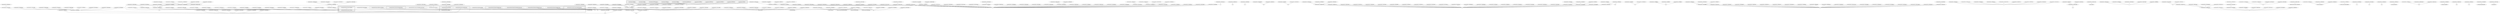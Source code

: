 graph g {
  fontname="sans-serif";

  overlap=false;

  subgraph "cluster_net" {
    subgraph "cluster_net.minecraft" {
      subgraph "cluster_net.minecraft.pathfinding" {
      }
      subgraph "cluster_net.minecraft.client" {
        subgraph "cluster_net.minecraft.client.render" {
          subgraph "cluster_net.minecraft.client.render.entity" {
            "bv"[label="net.minecraft.client.render.entity.RenderPainting"];
          }
        }
        subgraph "cluster_net.minecraft.client.resources" {
          "be"[label="net.minecraft.client.resources.ThreadResourceDownload"];
        }
        subgraph "cluster_net.minecraft.client.gui" {
          subgraph "cluster_net.minecraft.client.gui.menu" {
            "bg"[label="net.minecraft.client.gui.menu.GuiScreen"];
            "cw"[label="net.minecraft.client.gui.menu.MainMenu"];
          }
        }
        subgraph "cluster_net.minecraft.client.multiplayer" {
          "gr"[label="net.minecraft.client.multiplayer.WorldClient"];
        }
        "net.minecraft.client.Minecraft"[label="net.minecraft.client.Minecraft"];
        "net.minecraft.client.MinecraftApplet"[label="net.minecraft.client.MinecraftApplet"];
      }
      subgraph "cluster_net.minecraft.block" {
        subgraph "cluster_net.minecraft.block.blockentity" {
          "bc"[label="net.minecraft.block.blockentity.BlockEntityMobSpawner"];
          "fd"[label="net.minecraft.block.blockentity.BlockEntityChest"];
          "kc"[label="net.minecraft.block.blockentity.BlockEntityFurnace"];
          "nx"[label="net.minecraft.block.blockentity.BlockEntitySign"];
        }
      }
      subgraph "cluster_net.minecraft.entity" {
        subgraph "cluster_net.minecraft.entity.player" {
          "dl"[label="net.minecraft.entity.player.Player"];
        }
        subgraph "cluster_net.minecraft.entity.item" {
          "ny"[label="net.minecraft.entity.item.MinecartFurnace"];
        }
        "gd"[label="net.minecraft.entity.LivingBase"];
      }
      subgraph "cluster_net.minecraft.network" {
      }
      subgraph "cluster_net.minecraft.world" {
        subgraph "cluster_net.minecraft.world.chunk" {
          subgraph "cluster_net.minecraft.world.chunk.storage" {
            "lc"[label="net.minecraft.world.chunk.storage.AlphaChunkLoader"];
          }
        }
      }
      subgraph "cluster_net.minecraft.util" {
      }
      subgraph "cluster_net.minecraft.isom" {
        "net.minecraft.isom.IsomPreviewApplet"[label="net.minecraft.isom.IsomPreviewApplet"];
      }
    }
  }
  subgraph "cluster_com" {
    subgraph "cluster_com.mojang" {
      subgraph "cluster_com.mojang.nbt" {
        "f"[label="com.mojang.nbt.NBTFloat"];
        "dx"[label="com.mojang.nbt.NBTByteArray"];
        "fx"[label="com.mojang.nbt.NBTEnd"];
        "gm"[label="com.mojang.nbt.NBTLong"];
        "hl"[label="com.mojang.nbt.NBTCompound"];
        "in"[label="com.mojang.nbt.NBTInt"];
        "iw"[label="com.mojang.nbt.NBTByte"];
        "kg"[label="com.mojang.nbt.NBTList"];
        "kp"[label="com.mojang.nbt.NBTDouble"];
        "lq"[label="com.mojang.nbt.NBTShort"];
        "nb"[label="com.mojang.nbt.NBTString"];
      }
    }
  }
  "b"[label="net.minecraft.src.ClsBFvyhjji"];
  "c"[label="net.minecraft.src.ClsCHqzdaz"];
  "d"[label="net.minecraft.src.ClsDWbulun"];
  "e"[label="net.minecraft.src.ClsECnurjmo"];
  "g"[label="net.minecraft.src.ClsGDjwwbgb"];
  "h"[label="net.minecraft.src.ClsHEuaptpv"];
  "j"[label="net.minecraft.src.ClsJEvdcccm"];
  "k"[label="net.minecraft.src.ClsKGdttmpo"];
  "m"[label="net.minecraft.src.ClsMBugbekq"];
  "n"[label="net.minecraft.src.ClsNCinopcu"];
  "o"[label="net.minecraft.src.ClsOBrbnprf"];
  "p"[label="net.minecraft.src.ClsPGmrmkms"];
  "q"[label="net.minecraft.src.ClsQTjhxky"];
  "r"[label="net.minecraft.src.ClsRGnbquvh"];
  "s"[label="net.minecraft.src.ClsSEjcdtfs"];
  "t"[label="net.minecraft.src.ClsTEexmeiy"];
  "u"[label="net.minecraft.src.ClsUFzfhlqj"];
  "v"[label="net.minecraft.src.ClsVBfajgzt"];
  "x"[label="net.minecraft.src.ClsXBatxhd"];
  "z"[label="net.minecraft.src.ClsZEcregeb"];
  "aa"[label="net.minecraft.src.ClsAaChiuvxf"];
  "ab"[label="net.minecraft.src.ClsAbDbkaoxk"];
  "ac"[label="net.minecraft.src.ClsAcFzvvjer"];
  "ae"[label="net.minecraft.src.ClsAeFkepjqq"];
  "ag"[label="net.minecraft.src.ClsAgGduobwc"];
  "aj"[label="net.minecraft.src.ClsAjDnzvwdb"];
  "ak"[label="net.minecraft.src.ClsAkCprgapn"];
  "al"[label="net.minecraft.src.ClsAlQgurxe"];
  "am"[label="net.minecraft.src.ClsAmCtfbfam"];
  "an"[label="net.minecraft.src.ClsAnGqfrqme"];
  "ao"[label="net.minecraft.src.ClsAoGryzzab"];
  "aq"[label="net.minecraft.src.ClsAqRdohkw"];
  "ar"[label="net.minecraft.src.ClsArEwugglf"];
  "as"[label="net.minecraft.src.ClsAsGbgkujf"];
  "at"[label="net.minecraft.src.ClsAtBerighz"];
  "av"[label="net.minecraft.src.ClsAvDrgelqz"];
  "aw"[label="net.minecraft.src.ClsAwCjgwdqs"];
  "ax"[label="net.minecraft.src.ClsAxDvhpggx"];
  "az"[label="net.minecraft.src.ClsAzFxpeoxq"];
  "bf"[label="net.minecraft.src.ClsBfWumicf"];
  "bh"[label="net.minecraft.src.ClsBhBckkhb"];
  "bi"[label="net.minecraft.src.ClsBiGthavov"];
  "bl"[label="net.minecraft.src.ClsBlRmywbu"];
  "bn"[label="net.minecraft.src.ClsBnEzqpeqb"];
  "bo"[label="net.minecraft.src.ClsBoDgqjhfe"];
  "bq"[label="net.minecraft.src.ClsBqFjesrea"];
  "br"[label="net.minecraft.src.ClsBrFqfgpic"];
  "bt"[label="net.minecraft.src.ClsBtFhgfvhf"];
  "bw"[label="net.minecraft.src.ClsBwFluvvvh"];
  "by"[label="net.minecraft.src.ClsByFwfpuuo"];
  "bz"[label="net.minecraft.src.ClsBzPvuopp"];
  "ca"[label="net.minecraft.src.ClsCaGiuibwj"];
  "cc"[label="net.minecraft.src.ClsCcCahflhr"];
  "cd"[label="net.minecraft.src.ClsCdBoyxyd"];
  "cf"[label="net.minecraft.src.ClsCfDhvxukr"];
  "cg"[label="net.minecraft.src.ClsCgFvkymst"];
  "ch"[label="net.minecraft.src.ClsChCyxfeth"];
  "ci"[label="net.minecraft.src.ClsCiEwfktg"];
  "cj"[label="net.minecraft.src.ClsCjCharpsd"];
  "ck"[label="net.minecraft.src.ClsCkCcoucnl"];
  "cl"[label="net.minecraft.src.ClsClCwshxpy"];
  "cm"[label="net.minecraft.src.ClsCmDdewlvq"];
  "co"[label="net.minecraft.src.ClsCoCodtbfj"];
  "cp"[label="net.minecraft.src.ClsCpBavmqqq"];
  "cq"[label="net.minecraft.src.ClsCqGftyhph"];
  "cr"[label="net.minecraft.src.ClsCrPcbogx"];
  "cs"[label="net.minecraft.src.ClsCsGxjfqba"];
  "ct"[label="net.minecraft.src.ClsCtDgvspzb"];
  "cu"[label="net.minecraft.src.ClsCuCzzrwhy"];
  "cv"[label="net.minecraft.src.ClsCvCilyeuf"];
  "cz"[label="net.minecraft.src.ClsCzCevvwxz"];
  "da"[label="net.minecraft.src.ClsDaWsiwxf"];
  "db"[label="net.minecraft.src.ClsDbCcysdan"];
  "dc"[label="net.minecraft.src.ClsDcBetzitn"];
  "dd"[label="net.minecraft.src.ClsDdBmxbfmm"];
  "df"[label="net.minecraft.src.ClsDfFtihuk"];
  "dg"[label="net.minecraft.src.ClsDgCsyuwsa"];
  "di"[label="net.minecraft.src.ClsDiFmpejkh"];
  "dm"[label="net.minecraft.src.ClsDmBktkhtf"];
  "dn"[label="net.minecraft.src.ClsDnSoctpz"];
  "do"[label="net.minecraft.src.ClsDoGyhvfr"];
  "dp"[label="net.minecraft.src.ClsDpBekrdsg"];
  "dr"[label="net.minecraft.src.ClsDrFsuveww"];
  "ds"[label="net.minecraft.src.ClsDsBbiuine"];
  "dt"[label="net.minecraft.src.ClsDtBrqzbzt"];
  "du"[label="net.minecraft.src.ClsDuBcgpbyh"];
  "dw"[label="net.minecraft.src.ClsDwBzgsjcg"];
  "dy"[label="net.minecraft.src.ClsDyYdpxio"];
  "dz"[label="net.minecraft.src.ClsDzEfgkysj"];
  "eb"[label="net.minecraft.src.ClsEbCfuexiy"];
  "ed"[label="net.minecraft.src.ClsEdEyxekqx"];
  "ee"[label="net.minecraft.src.ClsEeDxplvwc"];
  "ef"[label="net.minecraft.src.ClsEfKklqch"];
  "eg"[label="net.minecraft.src.ClsEgFbvxmvz"];
  "eh"[label="net.minecraft.src.ClsEhWiowaf"];
  "ei"[label="net.minecraft.src.ClsEiCdcpjxs"];
  "ej"[label="net.minecraft.src.ClsEjFsvooiz"];
  "el"[label="net.minecraft.src.ClsElGkgdihr"];
  "em"[label="net.minecraft.src.ClsEmCebqafr"];
  "eo"[label="net.minecraft.src.ClsEoGwwvpbr"];
  "ep"[label="net.minecraft.src.ClsEpWcritd"];
  "er"[label="net.minecraft.src.ClsErCevvwxz"];
  "es"[label="net.minecraft.src.ClsEsFipevwj"];
  "et"[label="net.minecraft.src.ClsEtEuxroro"];
  "ey"[label="net.minecraft.src.ClsEyBdtfizy"];
  "fa"[label="net.minecraft.src.ClsFaKpweau"];
  "fb"[label="net.minecraft.src.ClsFbPxlugn"];
  "fc"[label="net.minecraft.src.ClsFcGxoivow"];
  "fe"[label="net.minecraft.src.ClsFeVhmdwd"];
  "ff"[label="net.minecraft.src.ClsFfSoctpz"];
  "fg"[label="net.minecraft.src.ClsFgFvatxbs"];
  "fj"[label="net.minecraft.src.ClsFjCgybgcf"];
  "fk"[label="net.minecraft.src.ClsFkFkupcvz"];
  "fl"[label="net.minecraft.src.ClsFlFyeiviu"];
  "fo"[label="net.minecraft.src.ClsFoFibaec"];
  "fr"[label="net.minecraft.src.ClsFrDtizvfa"];
  "fs"[label="net.minecraft.src.ClsFsCipjsbm"];
  "ft"[label="net.minecraft.src.ClsFtRcswft"];
  "fu"[label="net.minecraft.src.ClsFuFluvvvh"];
  "fv"[label="net.minecraft.src.ClsFvCsvpzcg"];
  "gb"[label="net.minecraft.src.ClsGbIuqfql"];
  "gc"[label="net.minecraft.src.ClsGcEtbmqic"];
  "ge"[label="net.minecraft.src.ClsGeGgqumki"];
  "gf"[label="net.minecraft.src.ClsGfBfajgzt"];
  "gh"[label="net.minecraft.src.ClsGhDnvitzi"];
  "gi"[label="net.minecraft.src.ClsGiNhxosw"];
  "gj"[label="net.minecraft.src.ClsGjGpyhgr"];
  "gk"[label="net.minecraft.src.ClsGkKpweau"];
  "gl"[label="net.minecraft.src.ClsGlQomflh"];
  "go"[label="net.minecraft.src.ClsGoGluknuo"];
  "gp"[label="net.minecraft.src.ClsGpGkkpaja"];
  "gq"[label="net.minecraft.src.ClsGqUtkqzs"];
  "gs"[label="net.minecraft.src.ClsGsGnjuml"];
  "gt"[label="net.minecraft.src.ClsGtFbfjguh"];
  "gu"[label="net.minecraft.src.ClsGuEbuhcjo"];
  "gv"[label="net.minecraft.src.ClsGvDhvgwqw"];
  "gw"[label="net.minecraft.src.ClsGwFluvvvh"];
  "gx"[label="net.minecraft.src.ClsGxBxzoyln"];
  "gy"[label="net.minecraft.src.ClsGyBoyxyd"];
  "gz"[label="net.minecraft.src.ClsGzFohrara"];
  "hc"[label="net.minecraft.src.ClsHcBezemvr"];
  "hd"[label="net.minecraft.src.ClsHdDwhdmpk"];
  "he"[label="net.minecraft.src.ClsHeFnbothy"];
  "hf"[label="net.minecraft.src.ClsHfGwqcpsy"];
  "hg"[label="net.minecraft.src.ClsHgGyjzikc"];
  "hh"[label="net.minecraft.src.ClsHhPxluix"];
  "hi"[label="net.minecraft.src.ClsHiCcoucnl"];
  "hj"[label="net.minecraft.src.ClsHjEvuirrf"];
  "hk"[label="net.minecraft.src.ClsHkFdhsbnf"];
  "hm"[label="net.minecraft.src.ClsHmGjzvppn"];
  "ho"[label="net.minecraft.src.ClsHoBhnjgsb"];
  "hr"[label="net.minecraft.src.ClsHrFoitfrp"];
  "hs"[label="net.minecraft.src.ClsHsMwpqoe"];
  "ht"[label="net.minecraft.src.ClsHtDvdyhwi"];
  "hu"[label="net.minecraft.src.ClsHuEjgsrkt"];
  "hv"[label="net.minecraft.src.ClsHvFmpejkh"];
  "hw"[label="net.minecraft.src.ClsHwFwvxcme"];
  "hx"[label="net.minecraft.src.ClsHxEqcgfjq"];
  "hy"[label="net.minecraft.src.ClsHyDsksulk"];
  "hz"[label="net.minecraft.src.ClsHzCqwrxyz"];
  "ia"[label="net.minecraft.src.ClsIaGtuedmw"];
  "ic"[label="net.minecraft.src.ClsIcUqbnym"];
  "id"[label="net.minecraft.src.ClsIdCcuqqea"];
  "ie"[label="net.minecraft.src.ClsIeCykxfcs"];
  "if"[label="net.minecraft.src.ClsIfFidnrfu"];
  "ii"[label="net.minecraft.src.ClsIiGnjuml"];
  "ik"[label="net.minecraft.src.ClsIkEtuuzcu"];
  "im"[label="net.minecraft.src.ClsImFszztub"];
  "ir"[label="net.minecraft.src.ClsIrDjhhiuv"];
  "it"[label="net.minecraft.src.ClsItDlfrqdh"];
  "iu"[label="net.minecraft.src.ClsIuErflcen"];
  "iv"[label="net.minecraft.src.ClsIvGhqzxnz"];
  "iy"[label="net.minecraft.src.ClsIyFumemyz"];
  "iz"[label="net.minecraft.src.ClsIzGbssctz"];
  "ja"[label="net.minecraft.src.ClsJaDmeegxz"];
  "jb"[label="net.minecraft.src.ClsJbExrgfqm"];
  "jc"[label="net.minecraft.src.ClsJcBemxlxg"];
  "je"[label="net.minecraft.src.ClsJeDkclsfp"];
  "jf"[label="net.minecraft.src.ClsJfDgqjhfe"];
  "jj"[label="net.minecraft.src.ClsJjFfkywlb"];
  "jk"[label="net.minecraft.src.ClsJkGmekznk"];
  "jl"[label="net.minecraft.src.ClsJlFpbawbg"];
  "jm"[label="net.minecraft.src.ClsJmFpbawcl"];
  "jn"[label="net.minecraft.src.ClsJnCkawppj"];
  "jo"[label="net.minecraft.src.ClsJoCdzvzdb"];
  "jp"[label="net.minecraft.src.ClsJpEwisyka"];
  "jr"[label="net.minecraft.src.ClsJrBxidhsz"];
  "js"[label="net.minecraft.src.ClsJsBrqzbzu"];
  "jt"[label="net.minecraft.src.ClsJtDhvgwqw"];
  "ju"[label="net.minecraft.src.ClsJuCnvpvmw"];
  "jv"[label="net.minecraft.src.ClsJvDjhhiuv"];
  "jw"[label="net.minecraft.src.ClsJwDuejfqt"];
  "jx"[label="net.minecraft.src.ClsJxCfhgxzk"];
  "jy"[label="net.minecraft.src.ClsJyGsbdltn"];
  "jz"[label="net.minecraft.src.ClsJzBfajgzt"];
  "kd"[label="net.minecraft.src.ClsKdJptmjx"];
  "ke"[label="net.minecraft.src.ClsKePdtujt"];
  "kh"[label="net.minecraft.src.ClsKhClftmvm"];
  "ki"[label="net.minecraft.src.ClsKiGorwzc"];
  "kj"[label="net.minecraft.src.ClsKjEceojrn"];
  "kk"[label="net.minecraft.src.ClsKkCyxnwzi"];
  "kn"[label="net.minecraft.src.ClsKnDjhhiuv"];
  "ko"[label="net.minecraft.src.ClsKoDlmivzu"];
  "kq"[label="net.minecraft.src.ClsKqHpczkx"];
  "kr"[label="net.minecraft.src.ClsKrBajcotd"];
  "ks"[label="net.minecraft.src.ClsKsCchnsjm"];
  "kt"[label="net.minecraft.src.ClsKtDbylzol"];
  "kw"[label="net.minecraft.src.ClsKwCswhdro"];
  "kx"[label="net.minecraft.src.ClsKxFpunyes"];
  "ky"[label="net.minecraft.src.ClsKyEseadmz"];
  "lb"[label="net.minecraft.src.ClsLbGsbdlsw"];
  "le"[label="net.minecraft.src.ClsLeFogbjqz"];
  "lf"[label="net.minecraft.src.ClsLfCbrxnpz"];
  "lg"[label="net.minecraft.src.ClsLgClftmvm"];
  "lh"[label="net.minecraft.src.ClsLhChdyrip"];
  "li"[label="net.minecraft.src.ClsLiDzbtaur"];
  "lm"[label="net.minecraft.src.ClsLmGbspdnz"];
  "ln"[label="net.minecraft.src.ClsLnEdbnrmz"];
  "lo"[label="net.minecraft.src.ClsLoFppckme"];
  "lp"[label="net.minecraft.src.ClsLpDzgfwpj"];
  "ls"[label="net.minecraft.src.ClsLsEpetpvr"];
  "lt"[label="net.minecraft.src.ClsLtCevgqx"];
  "lv"[label="net.minecraft.src.ClsLvBhpybfe"];
  "lx"[label="net.minecraft.src.ClsLxEexhxnm"];
  "ly"[label="net.minecraft.src.ClsLyDsyikkq"];
  "lz"[label="net.minecraft.src.ClsLzMlwlph"];
  "ma"[label="net.minecraft.src.ClsMaXmqkzl"];
  "mb"[label="net.minecraft.src.ClsMbDxplvwc"];
  "mc"[label="net.minecraft.src.ClsMcDhfjycx"];
  "me"[label="net.minecraft.src.ClsMeFabhiow"];
  "mf"[label="net.minecraft.src.ClsMfFublpyv"];
  "mg"[label="net.minecraft.src.ClsMgEpqpnxq"];
  "mh"[label="net.minecraft.src.ClsMhCrlehht"];
  "mj"[label="net.minecraft.src.ClsMjMwpqoe"];
  "mk"[label="net.minecraft.src.ClsMkCvbupht"];
  "ml"[label="net.minecraft.src.ClsMlBmumofs"];
  "mn"[label="net.minecraft.src.ClsMnBgxjmzo"];
  "mo"[label="net.minecraft.src.ClsMoFnglyqy"];
  "mp"[label="net.minecraft.src.ClsMpCkvhxjc"];
  "ms"[label="net.minecraft.src.ClsMsGmqjolz"];
  "mt"[label="net.minecraft.src.ClsMtGtxzngg"];
  "mv"[label="net.minecraft.src.ClsMvDsejpyf"];
  "mw"[label="net.minecraft.src.ClsMwBaclxmt"];
  "mx"[label="net.minecraft.src.ClsMxEckpkdf"];
  "my"[label="net.minecraft.src.ClsMyFuvuywy"];
  "mz"[label="net.minecraft.src.ClsMzFsozyhy"];
  "nc"[label="net.minecraft.src.ClsNcNkredx"];
  "nd"[label="net.minecraft.src.ClsNdHhycjn"];
  "ne"[label="net.minecraft.src.ClsNeCbrxnpz"];
  "nf"[label="net.minecraft.src.ClsNfBbanezn"];
  "ng"[label="net.minecraft.src.ClsNgBwpcakw"];
  "nh"[label="net.minecraft.src.ClsNhBbanezn"];
  "ni"[label="net.minecraft.src.ClsNiCebqafr"];
  "nk"[label="net.minecraft.src.ClsNkFzvvjer"];
  "nl"[label="net.minecraft.src.ClsNlZeesbu"];
  "nn"[label="net.minecraft.src.ClsNnBzkdnwi"];
  "no"[label="net.minecraft.src.ClsNoSwqunr"];
  "np"[label="net.minecraft.src.ClsNpFikwlgf"];
  "nq"[label="net.minecraft.src.ClsNqDydjypr"];
  "ns"[label="net.minecraft.src.ClsNsGfutkul"];
  "nt"[label="net.minecraft.src.ClsNtFbomurw"];
  "nu"[label="net.minecraft.src.ClsNuCzmgebu"];
  "nv"[label="net.minecraft.src.ClsNvFtfhsdu"];
  "nw"[label="net.minecraft.src.ClsNwCevvwxz"];
  "nz"[label="net.minecraft.src.ClsNzDxplvwc"];
  "oc"[label="net.minecraft.src.ClsOcFcwbfsw"];
  "od"[label="net.minecraft.src.ClsOdGnjuml"];
  "oe"[label="net.minecraft.src.ClsOeFtxfkeo"];
  "of"[label="net.minecraft.src.ClsOfChiuvxf"];
  "og"[label="net.minecraft.src.ClsOgGjbzpmc"];
  "b" -- "jr";
  "c" -- "lw";
  "d" -- "dm";
  "e" -- "il";
  "f" -- "ek";
  "g" -- "net.minecraft.client.Minecraft";
  "h" -- "java.awt.Canvas";
  "j" -- "bs";
  "k" -- "ay";
  "m" -- "ap";
  "n" -- "fj";
  "o" -- "lw";
  "p" -- "lw";
  "q" -- "ew";
  "r" -- "eg";
  "s" -- "ba";
  "t" -- "ba";
  "u" -- "bj";
  "v" -- "ga";
  "x" -- "br";
  "z" -- "ai";
  "aa" -- "dh";
  "ab" -- "java.awt.Canvas";
  "ab" -- "java.awt.event.KeyListener";
  "ab" -- "java.awt.event.MouseListener";
  "ab" -- "java.awt.event.MouseMotionListener";
  "ab" -- "java.lang.Runnable";
  "ac" -- "ij";
  "ae" -- "ej";
  "ag" -- "lw";
  "aj" -- "lw";
  "ak" -- "ae";
  "al" -- "mk";
  "am" -- "kf";
  "an" -- "of";
  "ao" -- "java.awt.Panel";
  "aq" -- "bg";
  "ar" -- "y";
  "as" -- "bg";
  "at" -- "dh";
  "av" -- "dp";
  "aw" -- "cx";
  "ax" -- "bg";
  "az" -- "nn";
  "bc" -- "ib";
  "be" -- "java.lang.Thread";
  "bf" -- "mh";
  "bg" -- "lk";
  "bh" -- "dl";
  "bi" -- "jr";
  "bl" -- "fm";
  "bn" -- "ae";
  "bo" -- "dh";
  "bq" -- "lw";
  "br" -- "dh";
  "bt" -- "dm";
  "bv" -- "ai";
  "bw" -- "hf";
  "by" -- "fm";
  "bz" -- "hf";
  "ca" -- "cq";
  "cc" -- "nn";
  "cd" -- "lw";
  "cf" -- "ij";
  "cg" -- "eg";
  "ch" -- "nj";
  "ci" -- "bg";
  "cj" -- "au";
  "ck" -- "fn";
  "cl" -- "cd";
  "cm" -- "nj";
  "co" -- "ai";
  "cp" -- "nn";
  "cq" -- "fn";
  "cr" -- "lw";
  "cs" -- "fb";
  "ct" -- "ij";
  "cu" -- "lw";
  "cv" -- "dp";
  "cw" -- "bg";
  "cz" -- "ij";
  "da" -- "java.awt.Canvas";
  "db" -- "kf";
  "dc" -- "dp";
  "dd" -- "bg";
  "df" -- "bg";
  "dg" -- "lw";
  "di" -- "ai";
  "dl" -- "gd";
  "dm" -- "ai";
  "dn" -- "fm";
  "do" -- "nn";
  "dp" -- "ej";
  "dp" -- "cn";
  "dr" -- "lw";
  "ds" -- "mn";
  "dt" -- "fm";
  "du" -- "hf";
  "dw" -- "kf";
  "dx" -- "ek";
  "dy" -- "fm";
  "dz" -- "ed";
  "eb" -- "dh";
  "ed" -- "bg";
  "ee" -- "dh";
  "ef" -- "y";
  "eg" -- "fm";
  "eh" -- "ai";
  "ei" -- "ij";
  "ej" -- "gd";
  "el" -- "fn";
  "em" -- "nn";
  "eo" -- "paulscode.sound.codecs.CodecJOrbis";
  "ep" -- "dm";
  "er" -- "ij";
  "es" -- "ap";
  "et" -- "gg";
  "ey" -- "fm";
  "fa" -- "java.util.Comparator";
  "fb" -- "lw";
  "fc" -- "lw";
  "fd" -- "ib";
  "fd" -- "gg";
  "fe" -- "kf";
  "ff" -- "fm";
  "fg" -- "lw";
  "fj" -- "lk";
  "fk" -- "java.lang.Thread";
  "fl" -- "net.minecraft.client.Minecraft";
  "fo" -- "java.awt.event.WindowAdapter";
  "fr" -- "java.util.Comparator";
  "fs" -- "au";
  "ft" -- "dh";
  "fu" -- "ca";
  "fv" -- "lw";
  "fx" -- "ek";
  "gb" -- "bg";
  "gc" -- "lr";
  "gd" -- "kf";
  "ge" -- "dh";
  "gf" -- "ga";
  "gh" -- "fm";
  "gi" -- "ai";
  "gj" -- "ai";
  "gk" -- "java.util.Comparator";
  "gl" -- "dm";
  "gm" -- "ek";
  "go" -- "fm";
  "gp" -- "dm";
  "gq" -- "nr";
  "gr" -- "cm";
  "gs" -- "fm";
  "gt" -- "gg";
  "gu" -- "ij";
  "gv" -- "lw";
  "gw" -- "hf";
  "gx" -- "kz";
  "gy" -- "dg";
  "gz" -- "fm";
  "hc" -- "mn";
  "hd" -- "fb";
  "he" -- "fm";
  "hf" -- "fn";
  "hg" -- "fn";
  "hh" -- "lw";
  "hi" -- "fn";
  "hj" -- "java.io.InputStream";
  "hk" -- "dp";
  "hl" -- "ek";
  "hm" -- "jn";
  "ho" -- "fm";
  "hr" -- "gg";
  "hs" -- "y";
  "ht" -- "lw";
  "hu" -- "jn";
  "hv" -- "ai";
  "hw" -- "ed";
  "hx" -- "lw";
  "hy" -- "lw";
  "hz" -- "hp";
  "ia" -- "jo";
  "ic" -- "ed";
  "id" -- "bg";
  "ie" -- "lw";
  "if" -- "nn";
  "ii" -- "fm";
  "ik" -- "hp";
  "im" -- "ew";
  "in" -- "ek";
  "ir" -- "lo";
  "it" -- "dh";
  "iu" -- "bg";
  "iv" -- "nn";
  "iw" -- "ek";
  "iy" -- "hh";
  "iz" -- "bg";
  "ja" -- "nn";
  "jb" -- "kf";
  "jc" -- "kf";
  "je" -- "java.lang.Comparable";
  "jf" -- "dh";
  "jj" -- "fm";
  "jk" -- "lw";
  "jl" -- "dh";
  "jm" -- "dh";
  "jn" -- "lw";
  "jo" -- "bg";
  "jp" -- "ha";
  "jr" -- "lw";
  "js" -- "fm";
  "jt" -- "lw";
  "ju" -- "dh";
  "jv" -- "lo";
  "jw" -- "fn";
  "jx" -- "y";
  "jy" -- "fm";
  "jz" -- "ga";
  "kc" -- "ib";
  "kc" -- "gg";
  "kd" -- "lw";
  "ke" -- "kf";
  "kg" -- "ek";
  "kh" -- "fm";
  "ki" -- "cx";
  "kj" -- "oa";
  "kk" -- "lw";
  "kn" -- "lo";
  "ko" -- "nc";
  "kp" -- "ek";
  "kq" -- "br";
  "kr" -- "ai";
  "ks" -- "jr";
  "kt" -- "fn";
  "kw" -- "mn";
  "kx" -- "java.lang.Thread";
  "ky" -- "bh";
  "lb" -- "fm";
  "lc" -- "ad";
  "le" -- "dh";
  "lf" -- "java.lang.Thread";
  "lg" -- "fm";
  "lh" -- "mk";
  "li" -- "cm";
  "lm" -- "ed";
  "ln" -- "bj";
  "lo" -- "fm";
  "lp" -- "jr";
  "lq" -- "ek";
  "ls" -- "bg";
  "lt" -- "lk";
  "lv" -- "java.lang.RuntimeException";
  "lx" -- "au";
  "ly" -- "gd";
  "ly" -- "cn";
  "lz" -- "dp";
  "ma" -- "dm";
  "mb" -- "dh";
  "mc" -- "dh";
  "me" -- "lw";
  "mf" -- "eg";
  "mg" -- "lw";
  "mh" -- "lw";
  "mj" -- "y";
  "mk" -- "dj";
  "ml" -- "bg";
  "mn" -- "lw";
  "mo" -- "dh";
  "mp" -- "br";
  "ms" -- "ae";
  "mt" -- "gg";
  "mv" -- "lw";
  "mw" -- "ae";
  "mx" -- "fm";
  "my" -- "java.awt.Canvas";
  "mz" -- "java.lang.Thread";
  "nb" -- "ek";
  "nc" -- "nn";
  "nd" -- "lw";
  "ne" -- "java.lang.Thread";
  "nf" -- "java.lang.Thread";
  "ng" -- "hp";
  "nh" -- "java.lang.Thread";
  "ni" -- "nn";
  "nk" -- "ij";
  "nl" -- "lw";
  "nn" -- "kf";
  "no" -- "java.lang.Error";
  "np" -- "dm";
  "nq" -- "dl";
  "ns" -- "bg";
  "nt" -- "au";
  "nu" -- "dh";
  "nv" -- "dm";
  "nw" -- "ij";
  "nx" -- "ib";
  "ny" -- "kf";
  "ny" -- "gg";
  "nz" -- "dh";
  "oc" -- "lw";
  "od" -- "fm";
  "oe" -- "lw";
  "of" -- "dh";
  "og" -- "dm";
  "net.minecraft.client.Minecraft" -- "java.lang.Runnable";
  "net.minecraft.client.MinecraftApplet" -- "java.applet.Applet";
  "net.minecraft.isom.IsomPreviewApplet" -- "java.applet.Applet";
}
